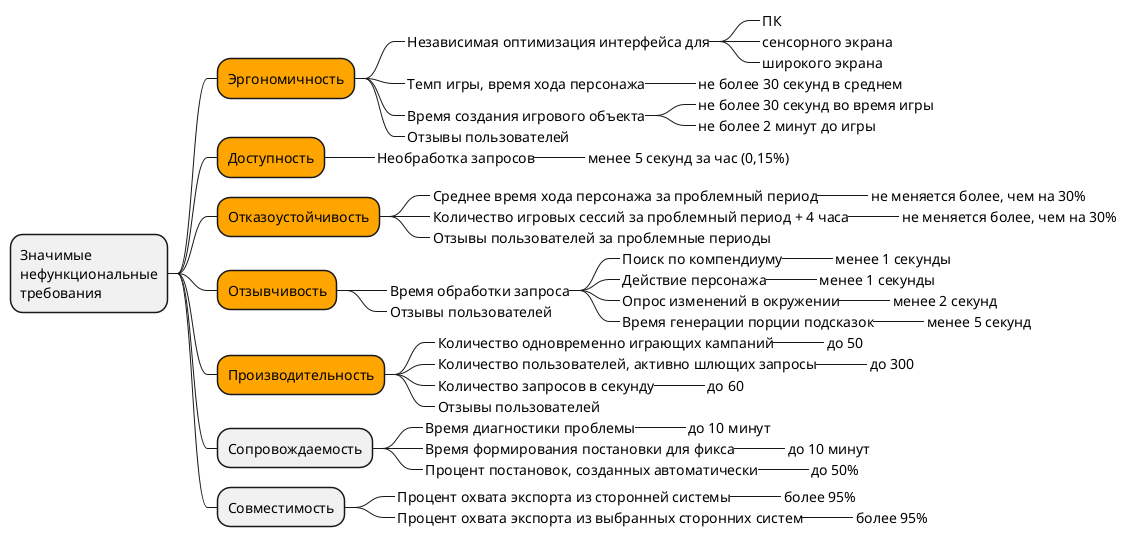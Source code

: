 @startmindmap
* Значимые\nнефункциональные\nтребования
**[#Orange] Эргономичность
***_ Независимая оптимизация интерфейса для
****_ ПК
****_ сенсорного экрана
****_ широкого экрана
***_ Темп игры, время хода персонажа
****_ не более 30 секунд в среднем
***_ Время создания игрового объекта
****_ не более 30 секунд во время игры
****_ не более 2 минут до игры
***_ Отзывы пользователей
**[#Orange] Доступность
***_ Необработка запросов
****_ менее 5 секунд за час (0,15%)
**[#Orange] Отказоустойчивость
***_ Среднее время хода персонажа за проблемный период
****_ не меняется более, чем на 30%
***_ Количество игровых сессий за проблемный период + 4 часа
****_ не меняется более, чем на 30%
***_ Отзывы пользователей за проблемные периоды
**[#Orange] Отзывчивость
***_ Время обработки запроса
****_ Поиск по компендиуму
*****_ менее 1 секунды
****_ Действие персонажа
*****_ менее 1 секунды
****_ Опрос изменений в окружении
*****_ менее 2 секунд
****_ Время генерации порции подсказок
*****_ менее 5 секунд
***_ Отзывы пользователей
**[#Orange] Производительность
***_ Количество одновременно играющих кампаний
****_ до 50
***_ Количество пользователей, активно шлющих запросы
****_ до 300
***_ Количество запросов в секунду
****_ до 60
***_ Отзывы пользователей
** Сопровождаемость
***_ Время диагностики проблемы
****_ до 10 минут
***_ Время формирования постановки для фикса
****_ до 10 минут
***_ Процент постановок, созданных автоматически
****_ до 50%
** Совместимость
***_ Процент охвата экспорта из сторонней системы
****_ более 95%
***_ Процент охвата экспорта из выбранных сторонних систем
****_ более 95%
@endmindmap
